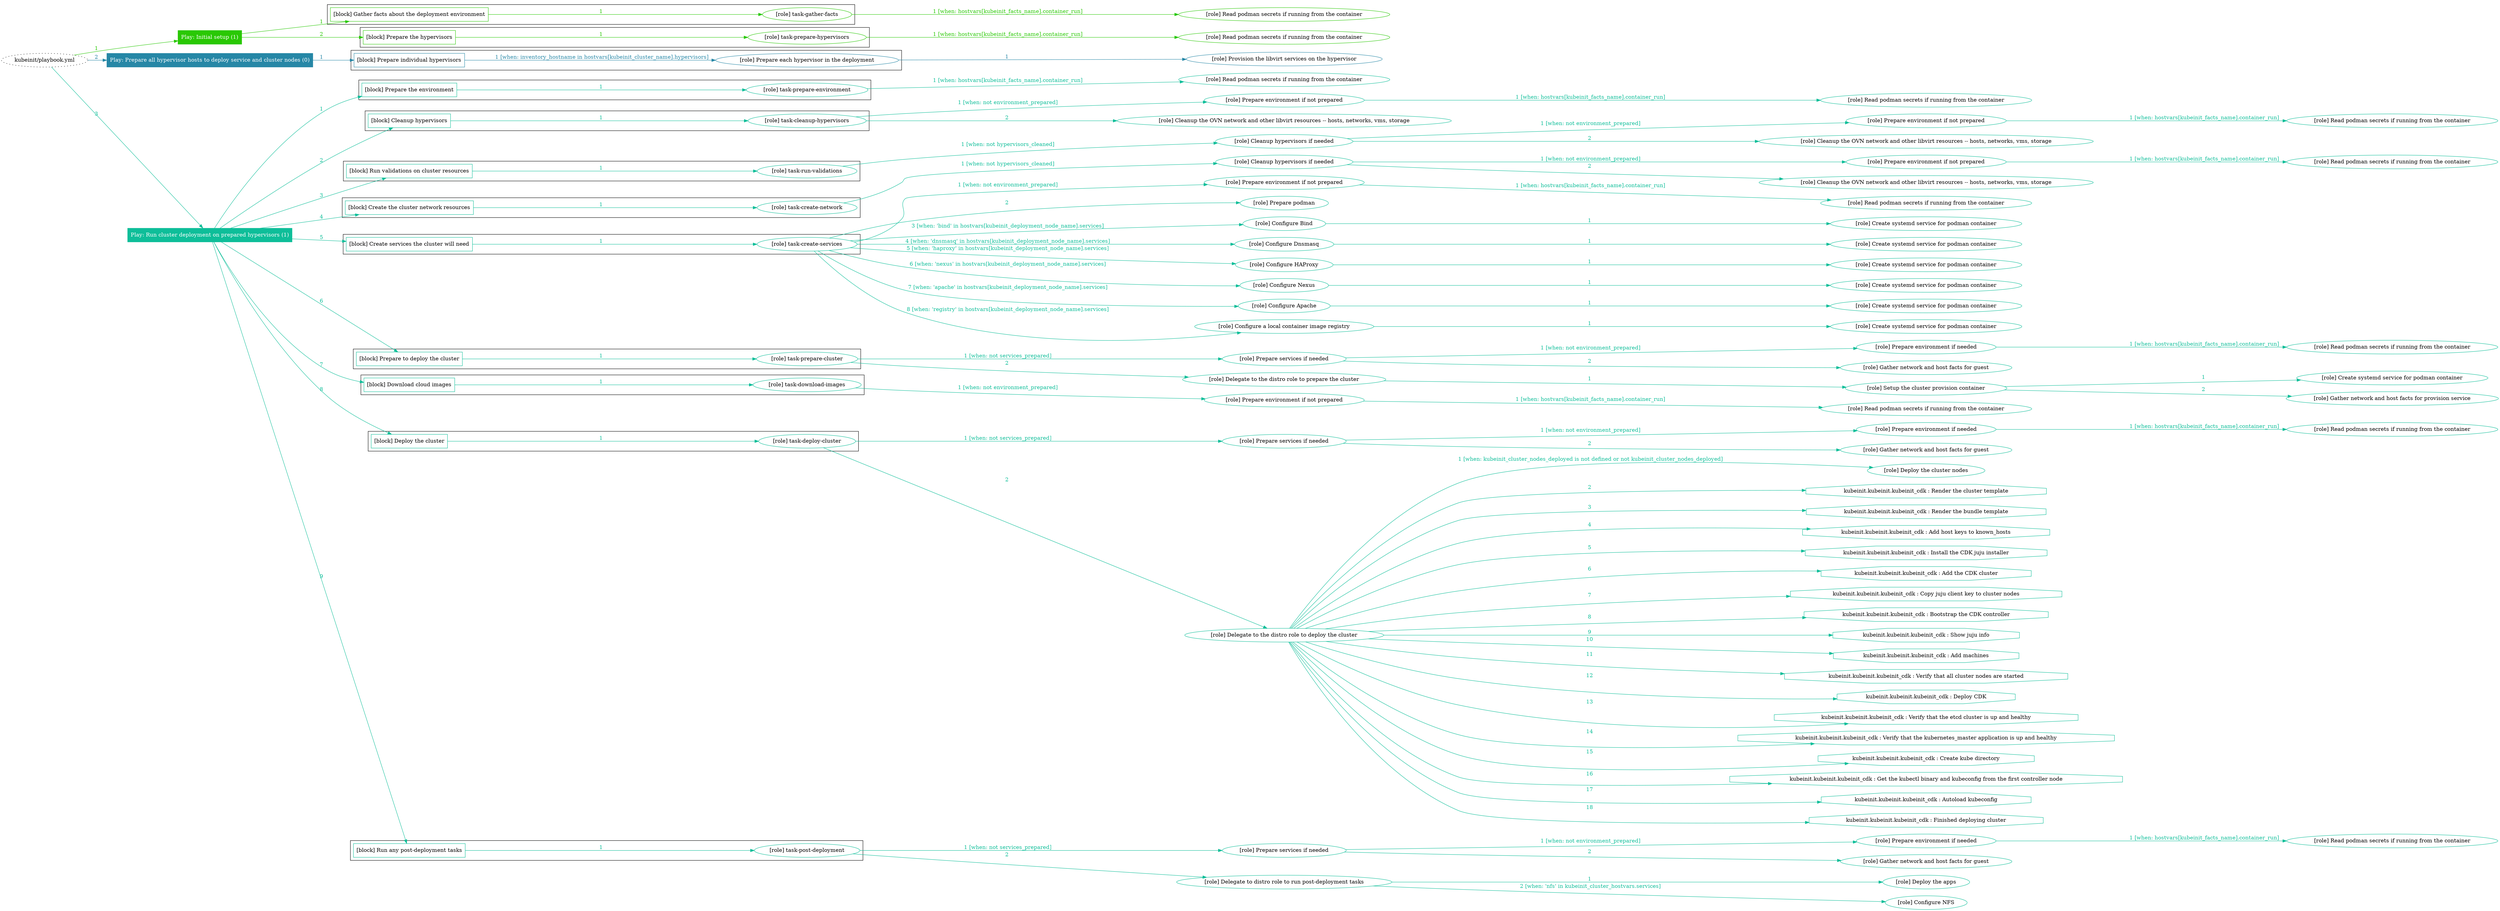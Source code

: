 digraph {
	graph [concentrate=true ordering=in rankdir=LR ratio=fill]
	edge [esep=5 sep=10]
	"kubeinit/playbook.yml" [id=root_node style=dotted]
	play_2da46eac [label="Play: Initial setup (1)" color="#29c804" fontcolor="#ffffff" id=play_2da46eac shape=box style=filled tooltip=localhost]
	"kubeinit/playbook.yml" -> play_2da46eac [label="1 " color="#29c804" fontcolor="#29c804" id=edge_2779109b labeltooltip="1 " tooltip="1 "]
	subgraph "Read podman secrets if running from the container" {
		role_f3a01e70 [label="[role] Read podman secrets if running from the container" color="#29c804" id=role_f3a01e70 tooltip="Read podman secrets if running from the container"]
	}
	subgraph "task-gather-facts" {
		role_56297f1d [label="[role] task-gather-facts" color="#29c804" id=role_56297f1d tooltip="task-gather-facts"]
		role_56297f1d -> role_f3a01e70 [label="1 [when: hostvars[kubeinit_facts_name].container_run]" color="#29c804" fontcolor="#29c804" id=edge_2e0218e5 labeltooltip="1 [when: hostvars[kubeinit_facts_name].container_run]" tooltip="1 [when: hostvars[kubeinit_facts_name].container_run]"]
	}
	subgraph "Read podman secrets if running from the container" {
		role_cba3e16f [label="[role] Read podman secrets if running from the container" color="#29c804" id=role_cba3e16f tooltip="Read podman secrets if running from the container"]
	}
	subgraph "task-prepare-hypervisors" {
		role_13f13679 [label="[role] task-prepare-hypervisors" color="#29c804" id=role_13f13679 tooltip="task-prepare-hypervisors"]
		role_13f13679 -> role_cba3e16f [label="1 [when: hostvars[kubeinit_facts_name].container_run]" color="#29c804" fontcolor="#29c804" id=edge_f73485c7 labeltooltip="1 [when: hostvars[kubeinit_facts_name].container_run]" tooltip="1 [when: hostvars[kubeinit_facts_name].container_run]"]
	}
	subgraph "Play: Initial setup (1)" {
		play_2da46eac -> block_4c83599a [label=1 color="#29c804" fontcolor="#29c804" id=edge_1462cb7e labeltooltip=1 tooltip=1]
		subgraph cluster_block_4c83599a {
			block_4c83599a [label="[block] Gather facts about the deployment environment" color="#29c804" id=block_4c83599a labeltooltip="Gather facts about the deployment environment" shape=box tooltip="Gather facts about the deployment environment"]
			block_4c83599a -> role_56297f1d [label="1 " color="#29c804" fontcolor="#29c804" id=edge_5305024a labeltooltip="1 " tooltip="1 "]
		}
		play_2da46eac -> block_63c50ece [label=2 color="#29c804" fontcolor="#29c804" id=edge_177da91d labeltooltip=2 tooltip=2]
		subgraph cluster_block_63c50ece {
			block_63c50ece [label="[block] Prepare the hypervisors" color="#29c804" id=block_63c50ece labeltooltip="Prepare the hypervisors" shape=box tooltip="Prepare the hypervisors"]
			block_63c50ece -> role_13f13679 [label="1 " color="#29c804" fontcolor="#29c804" id=edge_7c3f287d labeltooltip="1 " tooltip="1 "]
		}
	}
	play_563c905c [label="Play: Prepare all hypervisor hosts to deploy service and cluster nodes (0)" color="#2687a6" fontcolor="#ffffff" id=play_563c905c shape=box style=filled tooltip="Play: Prepare all hypervisor hosts to deploy service and cluster nodes (0)"]
	"kubeinit/playbook.yml" -> play_563c905c [label="2 " color="#2687a6" fontcolor="#2687a6" id=edge_ec6553b7 labeltooltip="2 " tooltip="2 "]
	subgraph "Provision the libvirt services on the hypervisor" {
		role_74c5edd2 [label="[role] Provision the libvirt services on the hypervisor" color="#2687a6" id=role_74c5edd2 tooltip="Provision the libvirt services on the hypervisor"]
	}
	subgraph "Prepare each hypervisor in the deployment" {
		role_b798754f [label="[role] Prepare each hypervisor in the deployment" color="#2687a6" id=role_b798754f tooltip="Prepare each hypervisor in the deployment"]
		role_b798754f -> role_74c5edd2 [label="1 " color="#2687a6" fontcolor="#2687a6" id=edge_6d201d72 labeltooltip="1 " tooltip="1 "]
	}
	subgraph "Play: Prepare all hypervisor hosts to deploy service and cluster nodes (0)" {
		play_563c905c -> block_c2b3dc22 [label=1 color="#2687a6" fontcolor="#2687a6" id=edge_c9cc0010 labeltooltip=1 tooltip=1]
		subgraph cluster_block_c2b3dc22 {
			block_c2b3dc22 [label="[block] Prepare individual hypervisors" color="#2687a6" id=block_c2b3dc22 labeltooltip="Prepare individual hypervisors" shape=box tooltip="Prepare individual hypervisors"]
			block_c2b3dc22 -> role_b798754f [label="1 [when: inventory_hostname in hostvars[kubeinit_cluster_name].hypervisors]" color="#2687a6" fontcolor="#2687a6" id=edge_58ab5189 labeltooltip="1 [when: inventory_hostname in hostvars[kubeinit_cluster_name].hypervisors]" tooltip="1 [when: inventory_hostname in hostvars[kubeinit_cluster_name].hypervisors]"]
		}
	}
	play_19bdcd8a [label="Play: Run cluster deployment on prepared hypervisors (1)" color="#0ebe99" fontcolor="#ffffff" id=play_19bdcd8a shape=box style=filled tooltip=localhost]
	"kubeinit/playbook.yml" -> play_19bdcd8a [label="3 " color="#0ebe99" fontcolor="#0ebe99" id=edge_de038056 labeltooltip="3 " tooltip="3 "]
	subgraph "Read podman secrets if running from the container" {
		role_5ad5304b [label="[role] Read podman secrets if running from the container" color="#0ebe99" id=role_5ad5304b tooltip="Read podman secrets if running from the container"]
	}
	subgraph "task-prepare-environment" {
		role_f97d37bf [label="[role] task-prepare-environment" color="#0ebe99" id=role_f97d37bf tooltip="task-prepare-environment"]
		role_f97d37bf -> role_5ad5304b [label="1 [when: hostvars[kubeinit_facts_name].container_run]" color="#0ebe99" fontcolor="#0ebe99" id=edge_5f6b0a2b labeltooltip="1 [when: hostvars[kubeinit_facts_name].container_run]" tooltip="1 [when: hostvars[kubeinit_facts_name].container_run]"]
	}
	subgraph "Read podman secrets if running from the container" {
		role_9533e255 [label="[role] Read podman secrets if running from the container" color="#0ebe99" id=role_9533e255 tooltip="Read podman secrets if running from the container"]
	}
	subgraph "Prepare environment if not prepared" {
		role_220ae34f [label="[role] Prepare environment if not prepared" color="#0ebe99" id=role_220ae34f tooltip="Prepare environment if not prepared"]
		role_220ae34f -> role_9533e255 [label="1 [when: hostvars[kubeinit_facts_name].container_run]" color="#0ebe99" fontcolor="#0ebe99" id=edge_da48f6de labeltooltip="1 [when: hostvars[kubeinit_facts_name].container_run]" tooltip="1 [when: hostvars[kubeinit_facts_name].container_run]"]
	}
	subgraph "Cleanup the OVN network and other libvirt resources -- hosts, networks, vms, storage" {
		role_3b6bc2a8 [label="[role] Cleanup the OVN network and other libvirt resources -- hosts, networks, vms, storage" color="#0ebe99" id=role_3b6bc2a8 tooltip="Cleanup the OVN network and other libvirt resources -- hosts, networks, vms, storage"]
	}
	subgraph "task-cleanup-hypervisors" {
		role_e5eb15d1 [label="[role] task-cleanup-hypervisors" color="#0ebe99" id=role_e5eb15d1 tooltip="task-cleanup-hypervisors"]
		role_e5eb15d1 -> role_220ae34f [label="1 [when: not environment_prepared]" color="#0ebe99" fontcolor="#0ebe99" id=edge_d56eb314 labeltooltip="1 [when: not environment_prepared]" tooltip="1 [when: not environment_prepared]"]
		role_e5eb15d1 -> role_3b6bc2a8 [label="2 " color="#0ebe99" fontcolor="#0ebe99" id=edge_0c47a534 labeltooltip="2 " tooltip="2 "]
	}
	subgraph "Read podman secrets if running from the container" {
		role_30af193b [label="[role] Read podman secrets if running from the container" color="#0ebe99" id=role_30af193b tooltip="Read podman secrets if running from the container"]
	}
	subgraph "Prepare environment if not prepared" {
		role_00a3f120 [label="[role] Prepare environment if not prepared" color="#0ebe99" id=role_00a3f120 tooltip="Prepare environment if not prepared"]
		role_00a3f120 -> role_30af193b [label="1 [when: hostvars[kubeinit_facts_name].container_run]" color="#0ebe99" fontcolor="#0ebe99" id=edge_e175f156 labeltooltip="1 [when: hostvars[kubeinit_facts_name].container_run]" tooltip="1 [when: hostvars[kubeinit_facts_name].container_run]"]
	}
	subgraph "Cleanup the OVN network and other libvirt resources -- hosts, networks, vms, storage" {
		role_080de4b2 [label="[role] Cleanup the OVN network and other libvirt resources -- hosts, networks, vms, storage" color="#0ebe99" id=role_080de4b2 tooltip="Cleanup the OVN network and other libvirt resources -- hosts, networks, vms, storage"]
	}
	subgraph "Cleanup hypervisors if needed" {
		role_09877264 [label="[role] Cleanup hypervisors if needed" color="#0ebe99" id=role_09877264 tooltip="Cleanup hypervisors if needed"]
		role_09877264 -> role_00a3f120 [label="1 [when: not environment_prepared]" color="#0ebe99" fontcolor="#0ebe99" id=edge_42515d29 labeltooltip="1 [when: not environment_prepared]" tooltip="1 [when: not environment_prepared]"]
		role_09877264 -> role_080de4b2 [label="2 " color="#0ebe99" fontcolor="#0ebe99" id=edge_617783de labeltooltip="2 " tooltip="2 "]
	}
	subgraph "task-run-validations" {
		role_f86bf2dd [label="[role] task-run-validations" color="#0ebe99" id=role_f86bf2dd tooltip="task-run-validations"]
		role_f86bf2dd -> role_09877264 [label="1 [when: not hypervisors_cleaned]" color="#0ebe99" fontcolor="#0ebe99" id=edge_54b21ac9 labeltooltip="1 [when: not hypervisors_cleaned]" tooltip="1 [when: not hypervisors_cleaned]"]
	}
	subgraph "Read podman secrets if running from the container" {
		role_d75fedc7 [label="[role] Read podman secrets if running from the container" color="#0ebe99" id=role_d75fedc7 tooltip="Read podman secrets if running from the container"]
	}
	subgraph "Prepare environment if not prepared" {
		role_02af717c [label="[role] Prepare environment if not prepared" color="#0ebe99" id=role_02af717c tooltip="Prepare environment if not prepared"]
		role_02af717c -> role_d75fedc7 [label="1 [when: hostvars[kubeinit_facts_name].container_run]" color="#0ebe99" fontcolor="#0ebe99" id=edge_6245c5c3 labeltooltip="1 [when: hostvars[kubeinit_facts_name].container_run]" tooltip="1 [when: hostvars[kubeinit_facts_name].container_run]"]
	}
	subgraph "Cleanup the OVN network and other libvirt resources -- hosts, networks, vms, storage" {
		role_4b03061f [label="[role] Cleanup the OVN network and other libvirt resources -- hosts, networks, vms, storage" color="#0ebe99" id=role_4b03061f tooltip="Cleanup the OVN network and other libvirt resources -- hosts, networks, vms, storage"]
	}
	subgraph "Cleanup hypervisors if needed" {
		role_ffbd6ddc [label="[role] Cleanup hypervisors if needed" color="#0ebe99" id=role_ffbd6ddc tooltip="Cleanup hypervisors if needed"]
		role_ffbd6ddc -> role_02af717c [label="1 [when: not environment_prepared]" color="#0ebe99" fontcolor="#0ebe99" id=edge_9149c7b9 labeltooltip="1 [when: not environment_prepared]" tooltip="1 [when: not environment_prepared]"]
		role_ffbd6ddc -> role_4b03061f [label="2 " color="#0ebe99" fontcolor="#0ebe99" id=edge_ca56c44b labeltooltip="2 " tooltip="2 "]
	}
	subgraph "task-create-network" {
		role_f57e3a9c [label="[role] task-create-network" color="#0ebe99" id=role_f57e3a9c tooltip="task-create-network"]
		role_f57e3a9c -> role_ffbd6ddc [label="1 [when: not hypervisors_cleaned]" color="#0ebe99" fontcolor="#0ebe99" id=edge_d4f4e22c labeltooltip="1 [when: not hypervisors_cleaned]" tooltip="1 [when: not hypervisors_cleaned]"]
	}
	subgraph "Read podman secrets if running from the container" {
		role_ad4e5327 [label="[role] Read podman secrets if running from the container" color="#0ebe99" id=role_ad4e5327 tooltip="Read podman secrets if running from the container"]
	}
	subgraph "Prepare environment if not prepared" {
		role_c23d166d [label="[role] Prepare environment if not prepared" color="#0ebe99" id=role_c23d166d tooltip="Prepare environment if not prepared"]
		role_c23d166d -> role_ad4e5327 [label="1 [when: hostvars[kubeinit_facts_name].container_run]" color="#0ebe99" fontcolor="#0ebe99" id=edge_4a3b78ed labeltooltip="1 [when: hostvars[kubeinit_facts_name].container_run]" tooltip="1 [when: hostvars[kubeinit_facts_name].container_run]"]
	}
	subgraph "Prepare podman" {
		role_1871dad5 [label="[role] Prepare podman" color="#0ebe99" id=role_1871dad5 tooltip="Prepare podman"]
	}
	subgraph "Create systemd service for podman container" {
		role_8cf0c26e [label="[role] Create systemd service for podman container" color="#0ebe99" id=role_8cf0c26e tooltip="Create systemd service for podman container"]
	}
	subgraph "Configure Bind" {
		role_3894d87a [label="[role] Configure Bind" color="#0ebe99" id=role_3894d87a tooltip="Configure Bind"]
		role_3894d87a -> role_8cf0c26e [label="1 " color="#0ebe99" fontcolor="#0ebe99" id=edge_af218f24 labeltooltip="1 " tooltip="1 "]
	}
	subgraph "Create systemd service for podman container" {
		role_285636ad [label="[role] Create systemd service for podman container" color="#0ebe99" id=role_285636ad tooltip="Create systemd service for podman container"]
	}
	subgraph "Configure Dnsmasq" {
		role_ec3c1bad [label="[role] Configure Dnsmasq" color="#0ebe99" id=role_ec3c1bad tooltip="Configure Dnsmasq"]
		role_ec3c1bad -> role_285636ad [label="1 " color="#0ebe99" fontcolor="#0ebe99" id=edge_e66a8cb2 labeltooltip="1 " tooltip="1 "]
	}
	subgraph "Create systemd service for podman container" {
		role_33b5188e [label="[role] Create systemd service for podman container" color="#0ebe99" id=role_33b5188e tooltip="Create systemd service for podman container"]
	}
	subgraph "Configure HAProxy" {
		role_b9f95729 [label="[role] Configure HAProxy" color="#0ebe99" id=role_b9f95729 tooltip="Configure HAProxy"]
		role_b9f95729 -> role_33b5188e [label="1 " color="#0ebe99" fontcolor="#0ebe99" id=edge_1bd3af54 labeltooltip="1 " tooltip="1 "]
	}
	subgraph "Create systemd service for podman container" {
		role_f67987f1 [label="[role] Create systemd service for podman container" color="#0ebe99" id=role_f67987f1 tooltip="Create systemd service for podman container"]
	}
	subgraph "Configure Nexus" {
		role_ad3fd6c5 [label="[role] Configure Nexus" color="#0ebe99" id=role_ad3fd6c5 tooltip="Configure Nexus"]
		role_ad3fd6c5 -> role_f67987f1 [label="1 " color="#0ebe99" fontcolor="#0ebe99" id=edge_efc46590 labeltooltip="1 " tooltip="1 "]
	}
	subgraph "Create systemd service for podman container" {
		role_e01b22bc [label="[role] Create systemd service for podman container" color="#0ebe99" id=role_e01b22bc tooltip="Create systemd service for podman container"]
	}
	subgraph "Configure Apache" {
		role_eda5e575 [label="[role] Configure Apache" color="#0ebe99" id=role_eda5e575 tooltip="Configure Apache"]
		role_eda5e575 -> role_e01b22bc [label="1 " color="#0ebe99" fontcolor="#0ebe99" id=edge_d8525b7c labeltooltip="1 " tooltip="1 "]
	}
	subgraph "Create systemd service for podman container" {
		role_0c4f4079 [label="[role] Create systemd service for podman container" color="#0ebe99" id=role_0c4f4079 tooltip="Create systemd service for podman container"]
	}
	subgraph "Configure a local container image registry" {
		role_36602cdd [label="[role] Configure a local container image registry" color="#0ebe99" id=role_36602cdd tooltip="Configure a local container image registry"]
		role_36602cdd -> role_0c4f4079 [label="1 " color="#0ebe99" fontcolor="#0ebe99" id=edge_c2963b52 labeltooltip="1 " tooltip="1 "]
	}
	subgraph "task-create-services" {
		role_36c786dc [label="[role] task-create-services" color="#0ebe99" id=role_36c786dc tooltip="task-create-services"]
		role_36c786dc -> role_c23d166d [label="1 [when: not environment_prepared]" color="#0ebe99" fontcolor="#0ebe99" id=edge_04fe65c3 labeltooltip="1 [when: not environment_prepared]" tooltip="1 [when: not environment_prepared]"]
		role_36c786dc -> role_1871dad5 [label="2 " color="#0ebe99" fontcolor="#0ebe99" id=edge_bb1dd5bf labeltooltip="2 " tooltip="2 "]
		role_36c786dc -> role_3894d87a [label="3 [when: 'bind' in hostvars[kubeinit_deployment_node_name].services]" color="#0ebe99" fontcolor="#0ebe99" id=edge_3da12419 labeltooltip="3 [when: 'bind' in hostvars[kubeinit_deployment_node_name].services]" tooltip="3 [when: 'bind' in hostvars[kubeinit_deployment_node_name].services]"]
		role_36c786dc -> role_ec3c1bad [label="4 [when: 'dnsmasq' in hostvars[kubeinit_deployment_node_name].services]" color="#0ebe99" fontcolor="#0ebe99" id=edge_11196be4 labeltooltip="4 [when: 'dnsmasq' in hostvars[kubeinit_deployment_node_name].services]" tooltip="4 [when: 'dnsmasq' in hostvars[kubeinit_deployment_node_name].services]"]
		role_36c786dc -> role_b9f95729 [label="5 [when: 'haproxy' in hostvars[kubeinit_deployment_node_name].services]" color="#0ebe99" fontcolor="#0ebe99" id=edge_0db0902a labeltooltip="5 [when: 'haproxy' in hostvars[kubeinit_deployment_node_name].services]" tooltip="5 [when: 'haproxy' in hostvars[kubeinit_deployment_node_name].services]"]
		role_36c786dc -> role_ad3fd6c5 [label="6 [when: 'nexus' in hostvars[kubeinit_deployment_node_name].services]" color="#0ebe99" fontcolor="#0ebe99" id=edge_2db9564e labeltooltip="6 [when: 'nexus' in hostvars[kubeinit_deployment_node_name].services]" tooltip="6 [when: 'nexus' in hostvars[kubeinit_deployment_node_name].services]"]
		role_36c786dc -> role_eda5e575 [label="7 [when: 'apache' in hostvars[kubeinit_deployment_node_name].services]" color="#0ebe99" fontcolor="#0ebe99" id=edge_880cdda6 labeltooltip="7 [when: 'apache' in hostvars[kubeinit_deployment_node_name].services]" tooltip="7 [when: 'apache' in hostvars[kubeinit_deployment_node_name].services]"]
		role_36c786dc -> role_36602cdd [label="8 [when: 'registry' in hostvars[kubeinit_deployment_node_name].services]" color="#0ebe99" fontcolor="#0ebe99" id=edge_587b5b51 labeltooltip="8 [when: 'registry' in hostvars[kubeinit_deployment_node_name].services]" tooltip="8 [when: 'registry' in hostvars[kubeinit_deployment_node_name].services]"]
	}
	subgraph "Read podman secrets if running from the container" {
		role_a30fc93a [label="[role] Read podman secrets if running from the container" color="#0ebe99" id=role_a30fc93a tooltip="Read podman secrets if running from the container"]
	}
	subgraph "Prepare environment if needed" {
		role_4a7cb7fe [label="[role] Prepare environment if needed" color="#0ebe99" id=role_4a7cb7fe tooltip="Prepare environment if needed"]
		role_4a7cb7fe -> role_a30fc93a [label="1 [when: hostvars[kubeinit_facts_name].container_run]" color="#0ebe99" fontcolor="#0ebe99" id=edge_c8d7dbd0 labeltooltip="1 [when: hostvars[kubeinit_facts_name].container_run]" tooltip="1 [when: hostvars[kubeinit_facts_name].container_run]"]
	}
	subgraph "Gather network and host facts for guest" {
		role_09c52017 [label="[role] Gather network and host facts for guest" color="#0ebe99" id=role_09c52017 tooltip="Gather network and host facts for guest"]
	}
	subgraph "Prepare services if needed" {
		role_f0ba64fe [label="[role] Prepare services if needed" color="#0ebe99" id=role_f0ba64fe tooltip="Prepare services if needed"]
		role_f0ba64fe -> role_4a7cb7fe [label="1 [when: not environment_prepared]" color="#0ebe99" fontcolor="#0ebe99" id=edge_6a1f40c8 labeltooltip="1 [when: not environment_prepared]" tooltip="1 [when: not environment_prepared]"]
		role_f0ba64fe -> role_09c52017 [label="2 " color="#0ebe99" fontcolor="#0ebe99" id=edge_f21aa4d1 labeltooltip="2 " tooltip="2 "]
	}
	subgraph "Create systemd service for podman container" {
		role_69d635c3 [label="[role] Create systemd service for podman container" color="#0ebe99" id=role_69d635c3 tooltip="Create systemd service for podman container"]
	}
	subgraph "Gather network and host facts for provision service" {
		role_0d611d13 [label="[role] Gather network and host facts for provision service" color="#0ebe99" id=role_0d611d13 tooltip="Gather network and host facts for provision service"]
	}
	subgraph "Setup the cluster provision container" {
		role_89d4f904 [label="[role] Setup the cluster provision container" color="#0ebe99" id=role_89d4f904 tooltip="Setup the cluster provision container"]
		role_89d4f904 -> role_69d635c3 [label="1 " color="#0ebe99" fontcolor="#0ebe99" id=edge_7e11275b labeltooltip="1 " tooltip="1 "]
		role_89d4f904 -> role_0d611d13 [label="2 " color="#0ebe99" fontcolor="#0ebe99" id=edge_8970797b labeltooltip="2 " tooltip="2 "]
	}
	subgraph "Delegate to the distro role to prepare the cluster" {
		role_75414b95 [label="[role] Delegate to the distro role to prepare the cluster" color="#0ebe99" id=role_75414b95 tooltip="Delegate to the distro role to prepare the cluster"]
		role_75414b95 -> role_89d4f904 [label="1 " color="#0ebe99" fontcolor="#0ebe99" id=edge_fbe438ae labeltooltip="1 " tooltip="1 "]
	}
	subgraph "task-prepare-cluster" {
		role_b7f583fd [label="[role] task-prepare-cluster" color="#0ebe99" id=role_b7f583fd tooltip="task-prepare-cluster"]
		role_b7f583fd -> role_f0ba64fe [label="1 [when: not services_prepared]" color="#0ebe99" fontcolor="#0ebe99" id=edge_f1f170ff labeltooltip="1 [when: not services_prepared]" tooltip="1 [when: not services_prepared]"]
		role_b7f583fd -> role_75414b95 [label="2 " color="#0ebe99" fontcolor="#0ebe99" id=edge_d4fb3f82 labeltooltip="2 " tooltip="2 "]
	}
	subgraph "Read podman secrets if running from the container" {
		role_65548670 [label="[role] Read podman secrets if running from the container" color="#0ebe99" id=role_65548670 tooltip="Read podman secrets if running from the container"]
	}
	subgraph "Prepare environment if not prepared" {
		role_83a13246 [label="[role] Prepare environment if not prepared" color="#0ebe99" id=role_83a13246 tooltip="Prepare environment if not prepared"]
		role_83a13246 -> role_65548670 [label="1 [when: hostvars[kubeinit_facts_name].container_run]" color="#0ebe99" fontcolor="#0ebe99" id=edge_1836b1e2 labeltooltip="1 [when: hostvars[kubeinit_facts_name].container_run]" tooltip="1 [when: hostvars[kubeinit_facts_name].container_run]"]
	}
	subgraph "task-download-images" {
		role_49ab97c0 [label="[role] task-download-images" color="#0ebe99" id=role_49ab97c0 tooltip="task-download-images"]
		role_49ab97c0 -> role_83a13246 [label="1 [when: not environment_prepared]" color="#0ebe99" fontcolor="#0ebe99" id=edge_a89abfc1 labeltooltip="1 [when: not environment_prepared]" tooltip="1 [when: not environment_prepared]"]
	}
	subgraph "Read podman secrets if running from the container" {
		role_8562938c [label="[role] Read podman secrets if running from the container" color="#0ebe99" id=role_8562938c tooltip="Read podman secrets if running from the container"]
	}
	subgraph "Prepare environment if needed" {
		role_d6440f42 [label="[role] Prepare environment if needed" color="#0ebe99" id=role_d6440f42 tooltip="Prepare environment if needed"]
		role_d6440f42 -> role_8562938c [label="1 [when: hostvars[kubeinit_facts_name].container_run]" color="#0ebe99" fontcolor="#0ebe99" id=edge_5d199303 labeltooltip="1 [when: hostvars[kubeinit_facts_name].container_run]" tooltip="1 [when: hostvars[kubeinit_facts_name].container_run]"]
	}
	subgraph "Gather network and host facts for guest" {
		role_6cdf1e7e [label="[role] Gather network and host facts for guest" color="#0ebe99" id=role_6cdf1e7e tooltip="Gather network and host facts for guest"]
	}
	subgraph "Prepare services if needed" {
		role_18f62565 [label="[role] Prepare services if needed" color="#0ebe99" id=role_18f62565 tooltip="Prepare services if needed"]
		role_18f62565 -> role_d6440f42 [label="1 [when: not environment_prepared]" color="#0ebe99" fontcolor="#0ebe99" id=edge_506c60b8 labeltooltip="1 [when: not environment_prepared]" tooltip="1 [when: not environment_prepared]"]
		role_18f62565 -> role_6cdf1e7e [label="2 " color="#0ebe99" fontcolor="#0ebe99" id=edge_75ab5d40 labeltooltip="2 " tooltip="2 "]
	}
	subgraph "Deploy the cluster nodes" {
		role_995deb4e [label="[role] Deploy the cluster nodes" color="#0ebe99" id=role_995deb4e tooltip="Deploy the cluster nodes"]
	}
	subgraph "Delegate to the distro role to deploy the cluster" {
		role_25685ca2 [label="[role] Delegate to the distro role to deploy the cluster" color="#0ebe99" id=role_25685ca2 tooltip="Delegate to the distro role to deploy the cluster"]
		role_25685ca2 -> role_995deb4e [label="1 [when: kubeinit_cluster_nodes_deployed is not defined or not kubeinit_cluster_nodes_deployed]" color="#0ebe99" fontcolor="#0ebe99" id=edge_ce7b2ff0 labeltooltip="1 [when: kubeinit_cluster_nodes_deployed is not defined or not kubeinit_cluster_nodes_deployed]" tooltip="1 [when: kubeinit_cluster_nodes_deployed is not defined or not kubeinit_cluster_nodes_deployed]"]
		task_6f793374 [label="kubeinit.kubeinit.kubeinit_cdk : Render the cluster template" color="#0ebe99" id=task_6f793374 shape=octagon tooltip="kubeinit.kubeinit.kubeinit_cdk : Render the cluster template"]
		role_25685ca2 -> task_6f793374 [label="2 " color="#0ebe99" fontcolor="#0ebe99" id=edge_4402f2db labeltooltip="2 " tooltip="2 "]
		task_0e7dd02b [label="kubeinit.kubeinit.kubeinit_cdk : Render the bundle template" color="#0ebe99" id=task_0e7dd02b shape=octagon tooltip="kubeinit.kubeinit.kubeinit_cdk : Render the bundle template"]
		role_25685ca2 -> task_0e7dd02b [label="3 " color="#0ebe99" fontcolor="#0ebe99" id=edge_f1f1a9a2 labeltooltip="3 " tooltip="3 "]
		task_9cf76cac [label="kubeinit.kubeinit.kubeinit_cdk : Add host keys to known_hosts" color="#0ebe99" id=task_9cf76cac shape=octagon tooltip="kubeinit.kubeinit.kubeinit_cdk : Add host keys to known_hosts"]
		role_25685ca2 -> task_9cf76cac [label="4 " color="#0ebe99" fontcolor="#0ebe99" id=edge_a18c5209 labeltooltip="4 " tooltip="4 "]
		task_6dc684ff [label="kubeinit.kubeinit.kubeinit_cdk : Install the CDK juju installer" color="#0ebe99" id=task_6dc684ff shape=octagon tooltip="kubeinit.kubeinit.kubeinit_cdk : Install the CDK juju installer"]
		role_25685ca2 -> task_6dc684ff [label="5 " color="#0ebe99" fontcolor="#0ebe99" id=edge_c8527205 labeltooltip="5 " tooltip="5 "]
		task_c5eaa95d [label="kubeinit.kubeinit.kubeinit_cdk : Add the CDK cluster" color="#0ebe99" id=task_c5eaa95d shape=octagon tooltip="kubeinit.kubeinit.kubeinit_cdk : Add the CDK cluster"]
		role_25685ca2 -> task_c5eaa95d [label="6 " color="#0ebe99" fontcolor="#0ebe99" id=edge_68b9efbe labeltooltip="6 " tooltip="6 "]
		task_9fee89f6 [label="kubeinit.kubeinit.kubeinit_cdk : Copy juju client key to cluster nodes" color="#0ebe99" id=task_9fee89f6 shape=octagon tooltip="kubeinit.kubeinit.kubeinit_cdk : Copy juju client key to cluster nodes"]
		role_25685ca2 -> task_9fee89f6 [label="7 " color="#0ebe99" fontcolor="#0ebe99" id=edge_1e1bd995 labeltooltip="7 " tooltip="7 "]
		task_a37b2018 [label="kubeinit.kubeinit.kubeinit_cdk : Bootstrap the CDK controller" color="#0ebe99" id=task_a37b2018 shape=octagon tooltip="kubeinit.kubeinit.kubeinit_cdk : Bootstrap the CDK controller"]
		role_25685ca2 -> task_a37b2018 [label="8 " color="#0ebe99" fontcolor="#0ebe99" id=edge_b48900c7 labeltooltip="8 " tooltip="8 "]
		task_6a63ce08 [label="kubeinit.kubeinit.kubeinit_cdk : Show juju info" color="#0ebe99" id=task_6a63ce08 shape=octagon tooltip="kubeinit.kubeinit.kubeinit_cdk : Show juju info"]
		role_25685ca2 -> task_6a63ce08 [label="9 " color="#0ebe99" fontcolor="#0ebe99" id=edge_f60e84d5 labeltooltip="9 " tooltip="9 "]
		task_90463f11 [label="kubeinit.kubeinit.kubeinit_cdk : Add machines" color="#0ebe99" id=task_90463f11 shape=octagon tooltip="kubeinit.kubeinit.kubeinit_cdk : Add machines"]
		role_25685ca2 -> task_90463f11 [label="10 " color="#0ebe99" fontcolor="#0ebe99" id=edge_aa0912da labeltooltip="10 " tooltip="10 "]
		task_6ce716a3 [label="kubeinit.kubeinit.kubeinit_cdk : Verify that all cluster nodes are started" color="#0ebe99" id=task_6ce716a3 shape=octagon tooltip="kubeinit.kubeinit.kubeinit_cdk : Verify that all cluster nodes are started"]
		role_25685ca2 -> task_6ce716a3 [label="11 " color="#0ebe99" fontcolor="#0ebe99" id=edge_acac93bd labeltooltip="11 " tooltip="11 "]
		task_f40845fa [label="kubeinit.kubeinit.kubeinit_cdk : Deploy CDK" color="#0ebe99" id=task_f40845fa shape=octagon tooltip="kubeinit.kubeinit.kubeinit_cdk : Deploy CDK"]
		role_25685ca2 -> task_f40845fa [label="12 " color="#0ebe99" fontcolor="#0ebe99" id=edge_2d29450b labeltooltip="12 " tooltip="12 "]
		task_f34cfc1b [label="kubeinit.kubeinit.kubeinit_cdk : Verify that the etcd cluster is up and healthy" color="#0ebe99" id=task_f34cfc1b shape=octagon tooltip="kubeinit.kubeinit.kubeinit_cdk : Verify that the etcd cluster is up and healthy"]
		role_25685ca2 -> task_f34cfc1b [label="13 " color="#0ebe99" fontcolor="#0ebe99" id=edge_3b75c4e1 labeltooltip="13 " tooltip="13 "]
		task_a2e6d3a9 [label="kubeinit.kubeinit.kubeinit_cdk : Verify that the kubernetes_master application is up and healthy" color="#0ebe99" id=task_a2e6d3a9 shape=octagon tooltip="kubeinit.kubeinit.kubeinit_cdk : Verify that the kubernetes_master application is up and healthy"]
		role_25685ca2 -> task_a2e6d3a9 [label="14 " color="#0ebe99" fontcolor="#0ebe99" id=edge_12546b83 labeltooltip="14 " tooltip="14 "]
		task_2b58222b [label="kubeinit.kubeinit.kubeinit_cdk : Create kube directory" color="#0ebe99" id=task_2b58222b shape=octagon tooltip="kubeinit.kubeinit.kubeinit_cdk : Create kube directory"]
		role_25685ca2 -> task_2b58222b [label="15 " color="#0ebe99" fontcolor="#0ebe99" id=edge_f8796d98 labeltooltip="15 " tooltip="15 "]
		task_7983f1cd [label="kubeinit.kubeinit.kubeinit_cdk : Get the kubectl binary and kubeconfig from the first controller node" color="#0ebe99" id=task_7983f1cd shape=octagon tooltip="kubeinit.kubeinit.kubeinit_cdk : Get the kubectl binary and kubeconfig from the first controller node"]
		role_25685ca2 -> task_7983f1cd [label="16 " color="#0ebe99" fontcolor="#0ebe99" id=edge_7c25a650 labeltooltip="16 " tooltip="16 "]
		task_dce054dc [label="kubeinit.kubeinit.kubeinit_cdk : Autoload kubeconfig" color="#0ebe99" id=task_dce054dc shape=octagon tooltip="kubeinit.kubeinit.kubeinit_cdk : Autoload kubeconfig"]
		role_25685ca2 -> task_dce054dc [label="17 " color="#0ebe99" fontcolor="#0ebe99" id=edge_4b780edd labeltooltip="17 " tooltip="17 "]
		task_00c19a74 [label="kubeinit.kubeinit.kubeinit_cdk : Finished deploying cluster" color="#0ebe99" id=task_00c19a74 shape=octagon tooltip="kubeinit.kubeinit.kubeinit_cdk : Finished deploying cluster"]
		role_25685ca2 -> task_00c19a74 [label="18 " color="#0ebe99" fontcolor="#0ebe99" id=edge_e85a5df2 labeltooltip="18 " tooltip="18 "]
	}
	subgraph "task-deploy-cluster" {
		role_b6820580 [label="[role] task-deploy-cluster" color="#0ebe99" id=role_b6820580 tooltip="task-deploy-cluster"]
		role_b6820580 -> role_18f62565 [label="1 [when: not services_prepared]" color="#0ebe99" fontcolor="#0ebe99" id=edge_7a7b5e3c labeltooltip="1 [when: not services_prepared]" tooltip="1 [when: not services_prepared]"]
		role_b6820580 -> role_25685ca2 [label="2 " color="#0ebe99" fontcolor="#0ebe99" id=edge_1eed8e27 labeltooltip="2 " tooltip="2 "]
	}
	subgraph "Read podman secrets if running from the container" {
		role_2b22b0c6 [label="[role] Read podman secrets if running from the container" color="#0ebe99" id=role_2b22b0c6 tooltip="Read podman secrets if running from the container"]
	}
	subgraph "Prepare environment if needed" {
		role_2a8e0fa5 [label="[role] Prepare environment if needed" color="#0ebe99" id=role_2a8e0fa5 tooltip="Prepare environment if needed"]
		role_2a8e0fa5 -> role_2b22b0c6 [label="1 [when: hostvars[kubeinit_facts_name].container_run]" color="#0ebe99" fontcolor="#0ebe99" id=edge_36ecdc30 labeltooltip="1 [when: hostvars[kubeinit_facts_name].container_run]" tooltip="1 [when: hostvars[kubeinit_facts_name].container_run]"]
	}
	subgraph "Gather network and host facts for guest" {
		role_cb3b3296 [label="[role] Gather network and host facts for guest" color="#0ebe99" id=role_cb3b3296 tooltip="Gather network and host facts for guest"]
	}
	subgraph "Prepare services if needed" {
		role_4d860fcc [label="[role] Prepare services if needed" color="#0ebe99" id=role_4d860fcc tooltip="Prepare services if needed"]
		role_4d860fcc -> role_2a8e0fa5 [label="1 [when: not environment_prepared]" color="#0ebe99" fontcolor="#0ebe99" id=edge_191ad53e labeltooltip="1 [when: not environment_prepared]" tooltip="1 [when: not environment_prepared]"]
		role_4d860fcc -> role_cb3b3296 [label="2 " color="#0ebe99" fontcolor="#0ebe99" id=edge_10aed878 labeltooltip="2 " tooltip="2 "]
	}
	subgraph "Deploy the apps" {
		role_df85a5da [label="[role] Deploy the apps" color="#0ebe99" id=role_df85a5da tooltip="Deploy the apps"]
	}
	subgraph "Configure NFS" {
		role_b2cbd747 [label="[role] Configure NFS" color="#0ebe99" id=role_b2cbd747 tooltip="Configure NFS"]
	}
	subgraph "Delegate to distro role to run post-deployment tasks" {
		role_f3643dd6 [label="[role] Delegate to distro role to run post-deployment tasks" color="#0ebe99" id=role_f3643dd6 tooltip="Delegate to distro role to run post-deployment tasks"]
		role_f3643dd6 -> role_df85a5da [label="1 " color="#0ebe99" fontcolor="#0ebe99" id=edge_017d4f91 labeltooltip="1 " tooltip="1 "]
		role_f3643dd6 -> role_b2cbd747 [label="2 [when: 'nfs' in kubeinit_cluster_hostvars.services]" color="#0ebe99" fontcolor="#0ebe99" id=edge_af7dd8dc labeltooltip="2 [when: 'nfs' in kubeinit_cluster_hostvars.services]" tooltip="2 [when: 'nfs' in kubeinit_cluster_hostvars.services]"]
	}
	subgraph "task-post-deployment" {
		role_dfdf5f80 [label="[role] task-post-deployment" color="#0ebe99" id=role_dfdf5f80 tooltip="task-post-deployment"]
		role_dfdf5f80 -> role_4d860fcc [label="1 [when: not services_prepared]" color="#0ebe99" fontcolor="#0ebe99" id=edge_677b40bd labeltooltip="1 [when: not services_prepared]" tooltip="1 [when: not services_prepared]"]
		role_dfdf5f80 -> role_f3643dd6 [label="2 " color="#0ebe99" fontcolor="#0ebe99" id=edge_2b6651a1 labeltooltip="2 " tooltip="2 "]
	}
	subgraph "Play: Run cluster deployment on prepared hypervisors (1)" {
		play_19bdcd8a -> block_faef9ce4 [label=1 color="#0ebe99" fontcolor="#0ebe99" id=edge_c904609c labeltooltip=1 tooltip=1]
		subgraph cluster_block_faef9ce4 {
			block_faef9ce4 [label="[block] Prepare the environment" color="#0ebe99" id=block_faef9ce4 labeltooltip="Prepare the environment" shape=box tooltip="Prepare the environment"]
			block_faef9ce4 -> role_f97d37bf [label="1 " color="#0ebe99" fontcolor="#0ebe99" id=edge_d4f6979b labeltooltip="1 " tooltip="1 "]
		}
		play_19bdcd8a -> block_5b1523be [label=2 color="#0ebe99" fontcolor="#0ebe99" id=edge_9b5c3827 labeltooltip=2 tooltip=2]
		subgraph cluster_block_5b1523be {
			block_5b1523be [label="[block] Cleanup hypervisors" color="#0ebe99" id=block_5b1523be labeltooltip="Cleanup hypervisors" shape=box tooltip="Cleanup hypervisors"]
			block_5b1523be -> role_e5eb15d1 [label="1 " color="#0ebe99" fontcolor="#0ebe99" id=edge_f40324f6 labeltooltip="1 " tooltip="1 "]
		}
		play_19bdcd8a -> block_2da05180 [label=3 color="#0ebe99" fontcolor="#0ebe99" id=edge_a2b5e187 labeltooltip=3 tooltip=3]
		subgraph cluster_block_2da05180 {
			block_2da05180 [label="[block] Run validations on cluster resources" color="#0ebe99" id=block_2da05180 labeltooltip="Run validations on cluster resources" shape=box tooltip="Run validations on cluster resources"]
			block_2da05180 -> role_f86bf2dd [label="1 " color="#0ebe99" fontcolor="#0ebe99" id=edge_5f3b0b04 labeltooltip="1 " tooltip="1 "]
		}
		play_19bdcd8a -> block_0e7af396 [label=4 color="#0ebe99" fontcolor="#0ebe99" id=edge_e0835961 labeltooltip=4 tooltip=4]
		subgraph cluster_block_0e7af396 {
			block_0e7af396 [label="[block] Create the cluster network resources" color="#0ebe99" id=block_0e7af396 labeltooltip="Create the cluster network resources" shape=box tooltip="Create the cluster network resources"]
			block_0e7af396 -> role_f57e3a9c [label="1 " color="#0ebe99" fontcolor="#0ebe99" id=edge_ab1d7689 labeltooltip="1 " tooltip="1 "]
		}
		play_19bdcd8a -> block_53c988c1 [label=5 color="#0ebe99" fontcolor="#0ebe99" id=edge_5ff930cc labeltooltip=5 tooltip=5]
		subgraph cluster_block_53c988c1 {
			block_53c988c1 [label="[block] Create services the cluster will need" color="#0ebe99" id=block_53c988c1 labeltooltip="Create services the cluster will need" shape=box tooltip="Create services the cluster will need"]
			block_53c988c1 -> role_36c786dc [label="1 " color="#0ebe99" fontcolor="#0ebe99" id=edge_c26ac269 labeltooltip="1 " tooltip="1 "]
		}
		play_19bdcd8a -> block_901ecc5f [label=6 color="#0ebe99" fontcolor="#0ebe99" id=edge_d161cae1 labeltooltip=6 tooltip=6]
		subgraph cluster_block_901ecc5f {
			block_901ecc5f [label="[block] Prepare to deploy the cluster" color="#0ebe99" id=block_901ecc5f labeltooltip="Prepare to deploy the cluster" shape=box tooltip="Prepare to deploy the cluster"]
			block_901ecc5f -> role_b7f583fd [label="1 " color="#0ebe99" fontcolor="#0ebe99" id=edge_82e4e7a8 labeltooltip="1 " tooltip="1 "]
		}
		play_19bdcd8a -> block_3ac6d416 [label=7 color="#0ebe99" fontcolor="#0ebe99" id=edge_e5854920 labeltooltip=7 tooltip=7]
		subgraph cluster_block_3ac6d416 {
			block_3ac6d416 [label="[block] Download cloud images" color="#0ebe99" id=block_3ac6d416 labeltooltip="Download cloud images" shape=box tooltip="Download cloud images"]
			block_3ac6d416 -> role_49ab97c0 [label="1 " color="#0ebe99" fontcolor="#0ebe99" id=edge_1c2fb830 labeltooltip="1 " tooltip="1 "]
		}
		play_19bdcd8a -> block_f45e92cd [label=8 color="#0ebe99" fontcolor="#0ebe99" id=edge_ee7d5420 labeltooltip=8 tooltip=8]
		subgraph cluster_block_f45e92cd {
			block_f45e92cd [label="[block] Deploy the cluster" color="#0ebe99" id=block_f45e92cd labeltooltip="Deploy the cluster" shape=box tooltip="Deploy the cluster"]
			block_f45e92cd -> role_b6820580 [label="1 " color="#0ebe99" fontcolor="#0ebe99" id=edge_c0b33a3f labeltooltip="1 " tooltip="1 "]
		}
		play_19bdcd8a -> block_01e27d6f [label=9 color="#0ebe99" fontcolor="#0ebe99" id=edge_45c34ed0 labeltooltip=9 tooltip=9]
		subgraph cluster_block_01e27d6f {
			block_01e27d6f [label="[block] Run any post-deployment tasks" color="#0ebe99" id=block_01e27d6f labeltooltip="Run any post-deployment tasks" shape=box tooltip="Run any post-deployment tasks"]
			block_01e27d6f -> role_dfdf5f80 [label="1 " color="#0ebe99" fontcolor="#0ebe99" id=edge_a29a44da labeltooltip="1 " tooltip="1 "]
		}
	}
}
